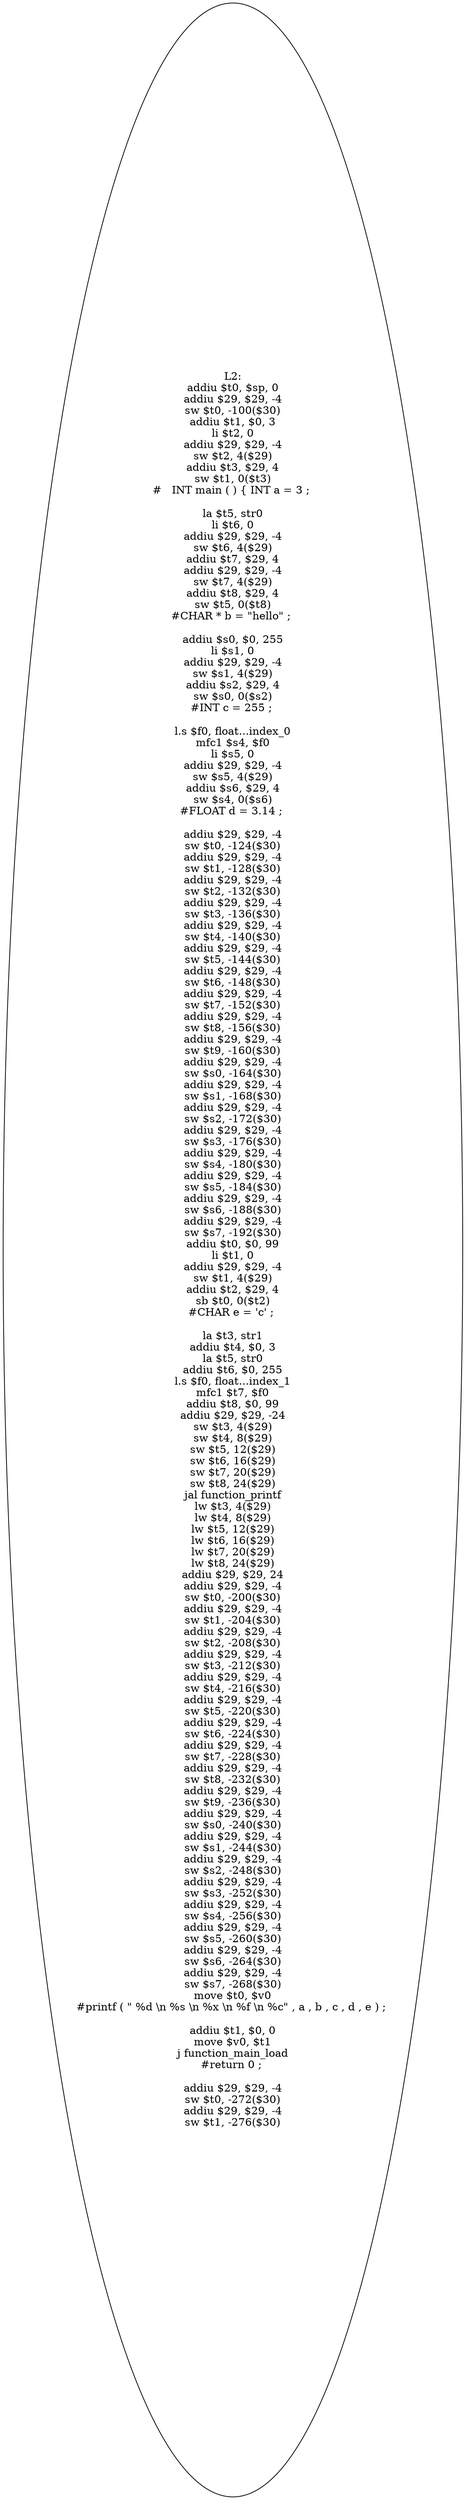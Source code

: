 digraph AST {
  "125702255855504" [label="L2:
addiu $t0, $sp, 0
addiu $29, $29, -4
sw $t0, -100($30)
addiu $t1, $0, 3
li $t2, 0
addiu $29, $29, -4
sw $t2, 4($29)
addiu $t3, $29, 4
sw $t1, 0($t3)
#   INT main ( ) { INT a = 3 ; 

la $t5, str0
li $t6, 0
addiu $29, $29, -4
sw $t6, 4($29)
addiu $t7, $29, 4
addiu $29, $29, -4
sw $t7, 4($29)
addiu $t8, $29, 4
sw $t5, 0($t8)
#CHAR * b = \"hello\" ; 

addiu $s0, $0, 255
li $s1, 0
addiu $29, $29, -4
sw $s1, 4($29)
addiu $s2, $29, 4
sw $s0, 0($s2)
#INT c = 255 ; 

l.s $f0, float...index_0
mfc1 $s4, $f0
li $s5, 0
addiu $29, $29, -4
sw $s5, 4($29)
addiu $s6, $29, 4
sw $s4, 0($s6)
#FLOAT d = 3.14 ; 

addiu $29, $29, -4
sw $t0, -124($30)
addiu $29, $29, -4
sw $t1, -128($30)
addiu $29, $29, -4
sw $t2, -132($30)
addiu $29, $29, -4
sw $t3, -136($30)
addiu $29, $29, -4
sw $t4, -140($30)
addiu $29, $29, -4
sw $t5, -144($30)
addiu $29, $29, -4
sw $t6, -148($30)
addiu $29, $29, -4
sw $t7, -152($30)
addiu $29, $29, -4
sw $t8, -156($30)
addiu $29, $29, -4
sw $t9, -160($30)
addiu $29, $29, -4
sw $s0, -164($30)
addiu $29, $29, -4
sw $s1, -168($30)
addiu $29, $29, -4
sw $s2, -172($30)
addiu $29, $29, -4
sw $s3, -176($30)
addiu $29, $29, -4
sw $s4, -180($30)
addiu $29, $29, -4
sw $s5, -184($30)
addiu $29, $29, -4
sw $s6, -188($30)
addiu $29, $29, -4
sw $s7, -192($30)
addiu $t0, $0, 99
li $t1, 0
addiu $29, $29, -4
sw $t1, 4($29)
addiu $t2, $29, 4
sb $t0, 0($t2)
#CHAR e = 'c' ; 

la $t3, str1
addiu $t4, $0, 3
la $t5, str0
addiu $t6, $0, 255
l.s $f0, float...index_1
mfc1 $t7, $f0
addiu $t8, $0, 99
addiu $29, $29, -24
sw $t3, 4($29)
sw $t4, 8($29)
sw $t5, 12($29)
sw $t6, 16($29)
sw $t7, 20($29)
sw $t8, 24($29)
jal function_printf
lw $t3, 4($29)
lw $t4, 8($29)
lw $t5, 12($29)
lw $t6, 16($29)
lw $t7, 20($29)
lw $t8, 24($29)
addiu $29, $29, 24
addiu $29, $29, -4
sw $t0, -200($30)
addiu $29, $29, -4
sw $t1, -204($30)
addiu $29, $29, -4
sw $t2, -208($30)
addiu $29, $29, -4
sw $t3, -212($30)
addiu $29, $29, -4
sw $t4, -216($30)
addiu $29, $29, -4
sw $t5, -220($30)
addiu $29, $29, -4
sw $t6, -224($30)
addiu $29, $29, -4
sw $t7, -228($30)
addiu $29, $29, -4
sw $t8, -232($30)
addiu $29, $29, -4
sw $t9, -236($30)
addiu $29, $29, -4
sw $s0, -240($30)
addiu $29, $29, -4
sw $s1, -244($30)
addiu $29, $29, -4
sw $s2, -248($30)
addiu $29, $29, -4
sw $s3, -252($30)
addiu $29, $29, -4
sw $s4, -256($30)
addiu $29, $29, -4
sw $s5, -260($30)
addiu $29, $29, -4
sw $s6, -264($30)
addiu $29, $29, -4
sw $s7, -268($30)
move $t0, $v0
#printf ( \" %d \\n %s \\n %x \\n %f \\n %c\" , a , b , c , d , e ) ; 

addiu $t1, $0, 0
move $v0, $t1
j function_main_load
#return 0 ; 

addiu $29, $29, -4
sw $t0, -272($30)
addiu $29, $29, -4
sw $t1, -276($30)
"];
}
